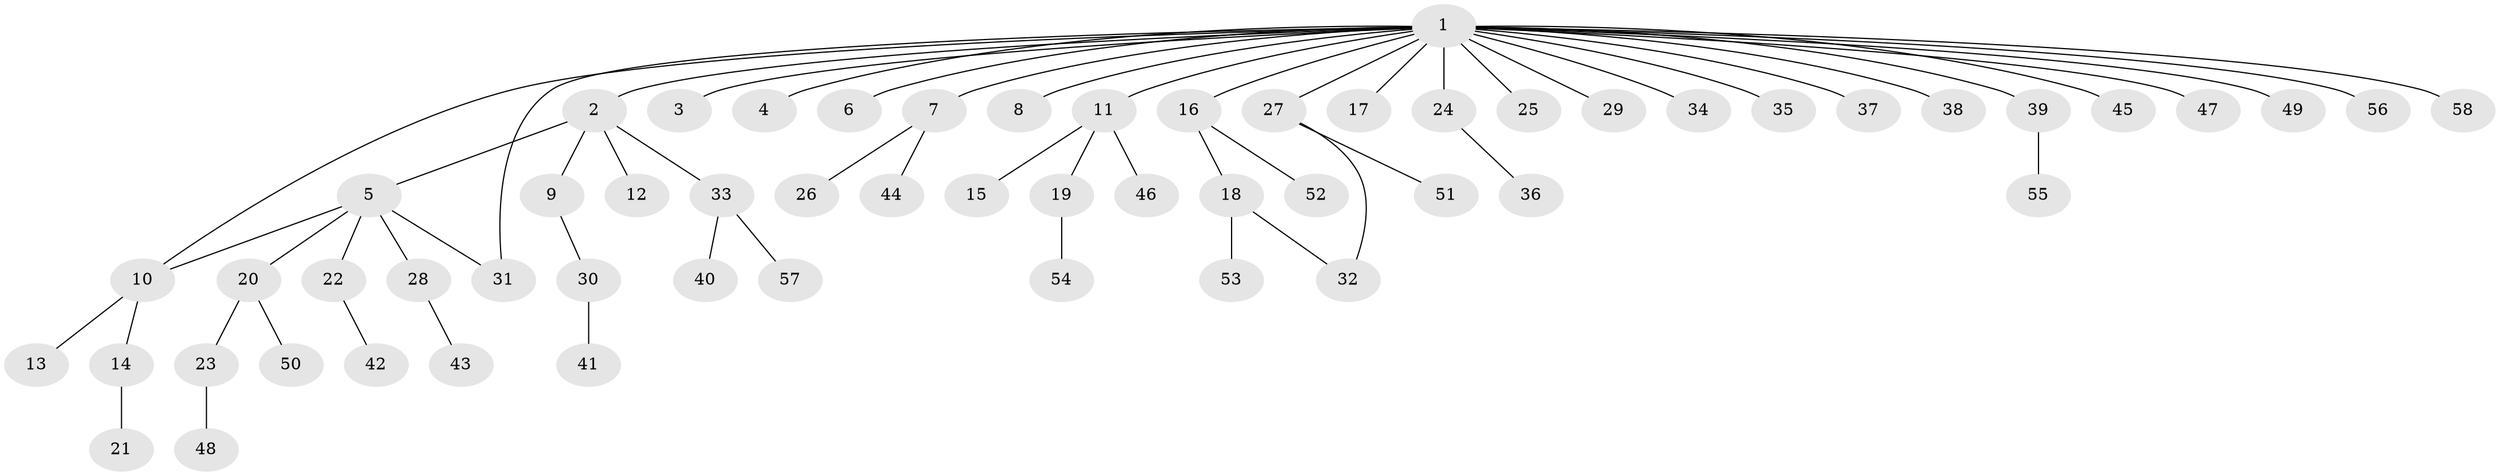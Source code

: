 // coarse degree distribution, {25: 0.029411764705882353, 5: 0.029411764705882353, 1: 0.7647058823529411, 6: 0.029411764705882353, 2: 0.14705882352941177}
// Generated by graph-tools (version 1.1) at 2025/17/03/04/25 18:17:59]
// undirected, 58 vertices, 60 edges
graph export_dot {
graph [start="1"]
  node [color=gray90,style=filled];
  1;
  2;
  3;
  4;
  5;
  6;
  7;
  8;
  9;
  10;
  11;
  12;
  13;
  14;
  15;
  16;
  17;
  18;
  19;
  20;
  21;
  22;
  23;
  24;
  25;
  26;
  27;
  28;
  29;
  30;
  31;
  32;
  33;
  34;
  35;
  36;
  37;
  38;
  39;
  40;
  41;
  42;
  43;
  44;
  45;
  46;
  47;
  48;
  49;
  50;
  51;
  52;
  53;
  54;
  55;
  56;
  57;
  58;
  1 -- 2;
  1 -- 3;
  1 -- 4;
  1 -- 6;
  1 -- 7;
  1 -- 8;
  1 -- 10;
  1 -- 11;
  1 -- 16;
  1 -- 17;
  1 -- 24;
  1 -- 25;
  1 -- 27;
  1 -- 29;
  1 -- 31;
  1 -- 34;
  1 -- 35;
  1 -- 37;
  1 -- 38;
  1 -- 39;
  1 -- 45;
  1 -- 47;
  1 -- 49;
  1 -- 56;
  1 -- 58;
  2 -- 5;
  2 -- 9;
  2 -- 12;
  2 -- 33;
  5 -- 10;
  5 -- 20;
  5 -- 22;
  5 -- 28;
  5 -- 31;
  7 -- 26;
  7 -- 44;
  9 -- 30;
  10 -- 13;
  10 -- 14;
  11 -- 15;
  11 -- 19;
  11 -- 46;
  14 -- 21;
  16 -- 18;
  16 -- 52;
  18 -- 32;
  18 -- 53;
  19 -- 54;
  20 -- 23;
  20 -- 50;
  22 -- 42;
  23 -- 48;
  24 -- 36;
  27 -- 32;
  27 -- 51;
  28 -- 43;
  30 -- 41;
  33 -- 40;
  33 -- 57;
  39 -- 55;
}
